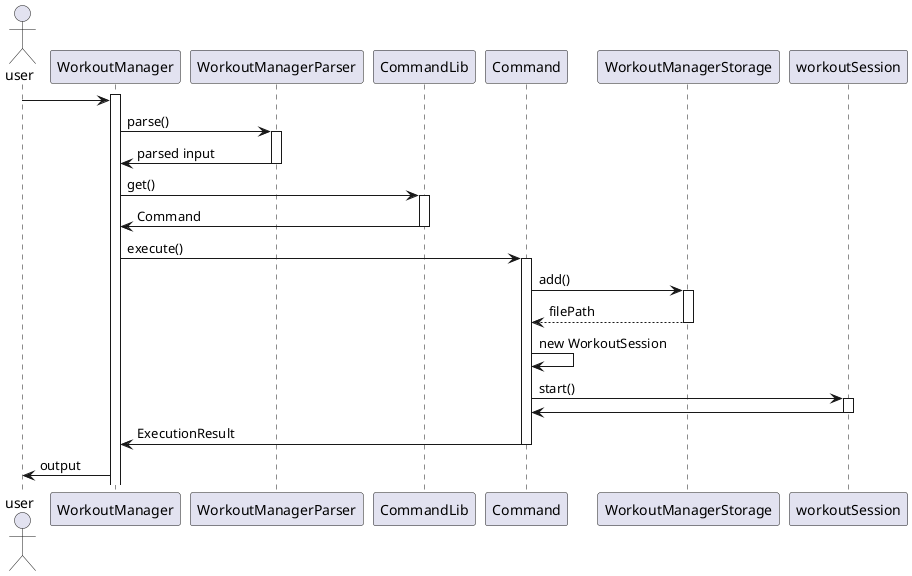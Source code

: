 @startuml
actor user
activate WorkoutManager
user -> WorkoutManager
WorkoutManager -> WorkoutManagerParser : parse()
activate WorkoutManagerParser
WorkoutManagerParser -> WorkoutManager : parsed input
deactivate WorkoutManagerParser

WorkoutManager -> CommandLib : get()
activate CommandLib
CommandLib -> WorkoutManager : Command
deactivate CommandLib

WorkoutManager -> Command : execute()
activate Command

Command -> WorkoutManagerStorage : add()
activate WorkoutManagerStorage
WorkoutManagerStorage --> Command : filePath
deactivate WorkoutManagerStorage

Command -> Command : new WorkoutSession
Command -> workoutSession : start()
activate workoutSession
workoutSession -> Command
deactivate workoutSession

Command -> WorkoutManager : ExecutionResult
deactivate Command

WorkoutManager ->  user : output

@enduml